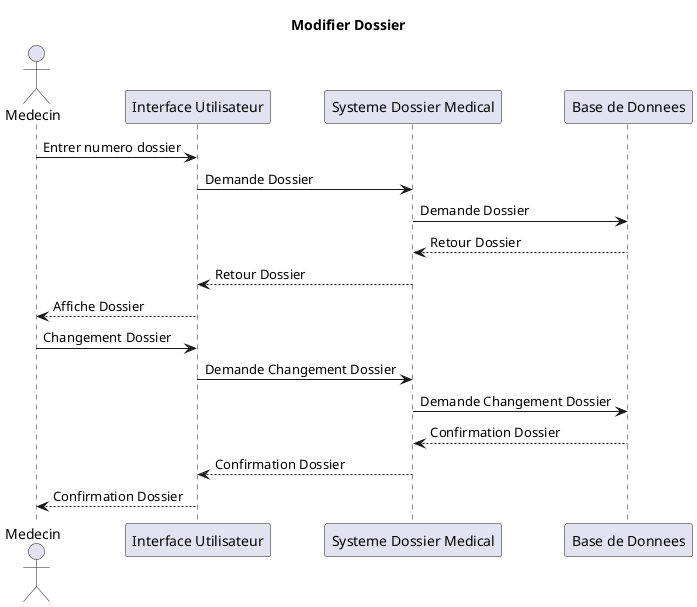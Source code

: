 @startuml UC3

@startuml UC2

title Modifier Dossier

actor Medecin as U
participant “Interface Utilisateur” as IU
participant "Systeme Dossier Medical" as S
participant “Base de Donnees” as BD

U -> IU: Entrer numero dossier
IU -> S: Demande Dossier
S -> BD: Demande Dossier
BD --> S: Retour Dossier 
S --> IU: Retour Dossier
IU --> U : Affiche Dossier
U -> IU: Changement Dossier
IU -> S: Demande Changement Dossier
S -> BD: Demande Changement Dossier
BD --> S : Confirmation Dossier
S --> IU : Confirmation Dossier
IU --> U : Confirmation Dossier


@enduml